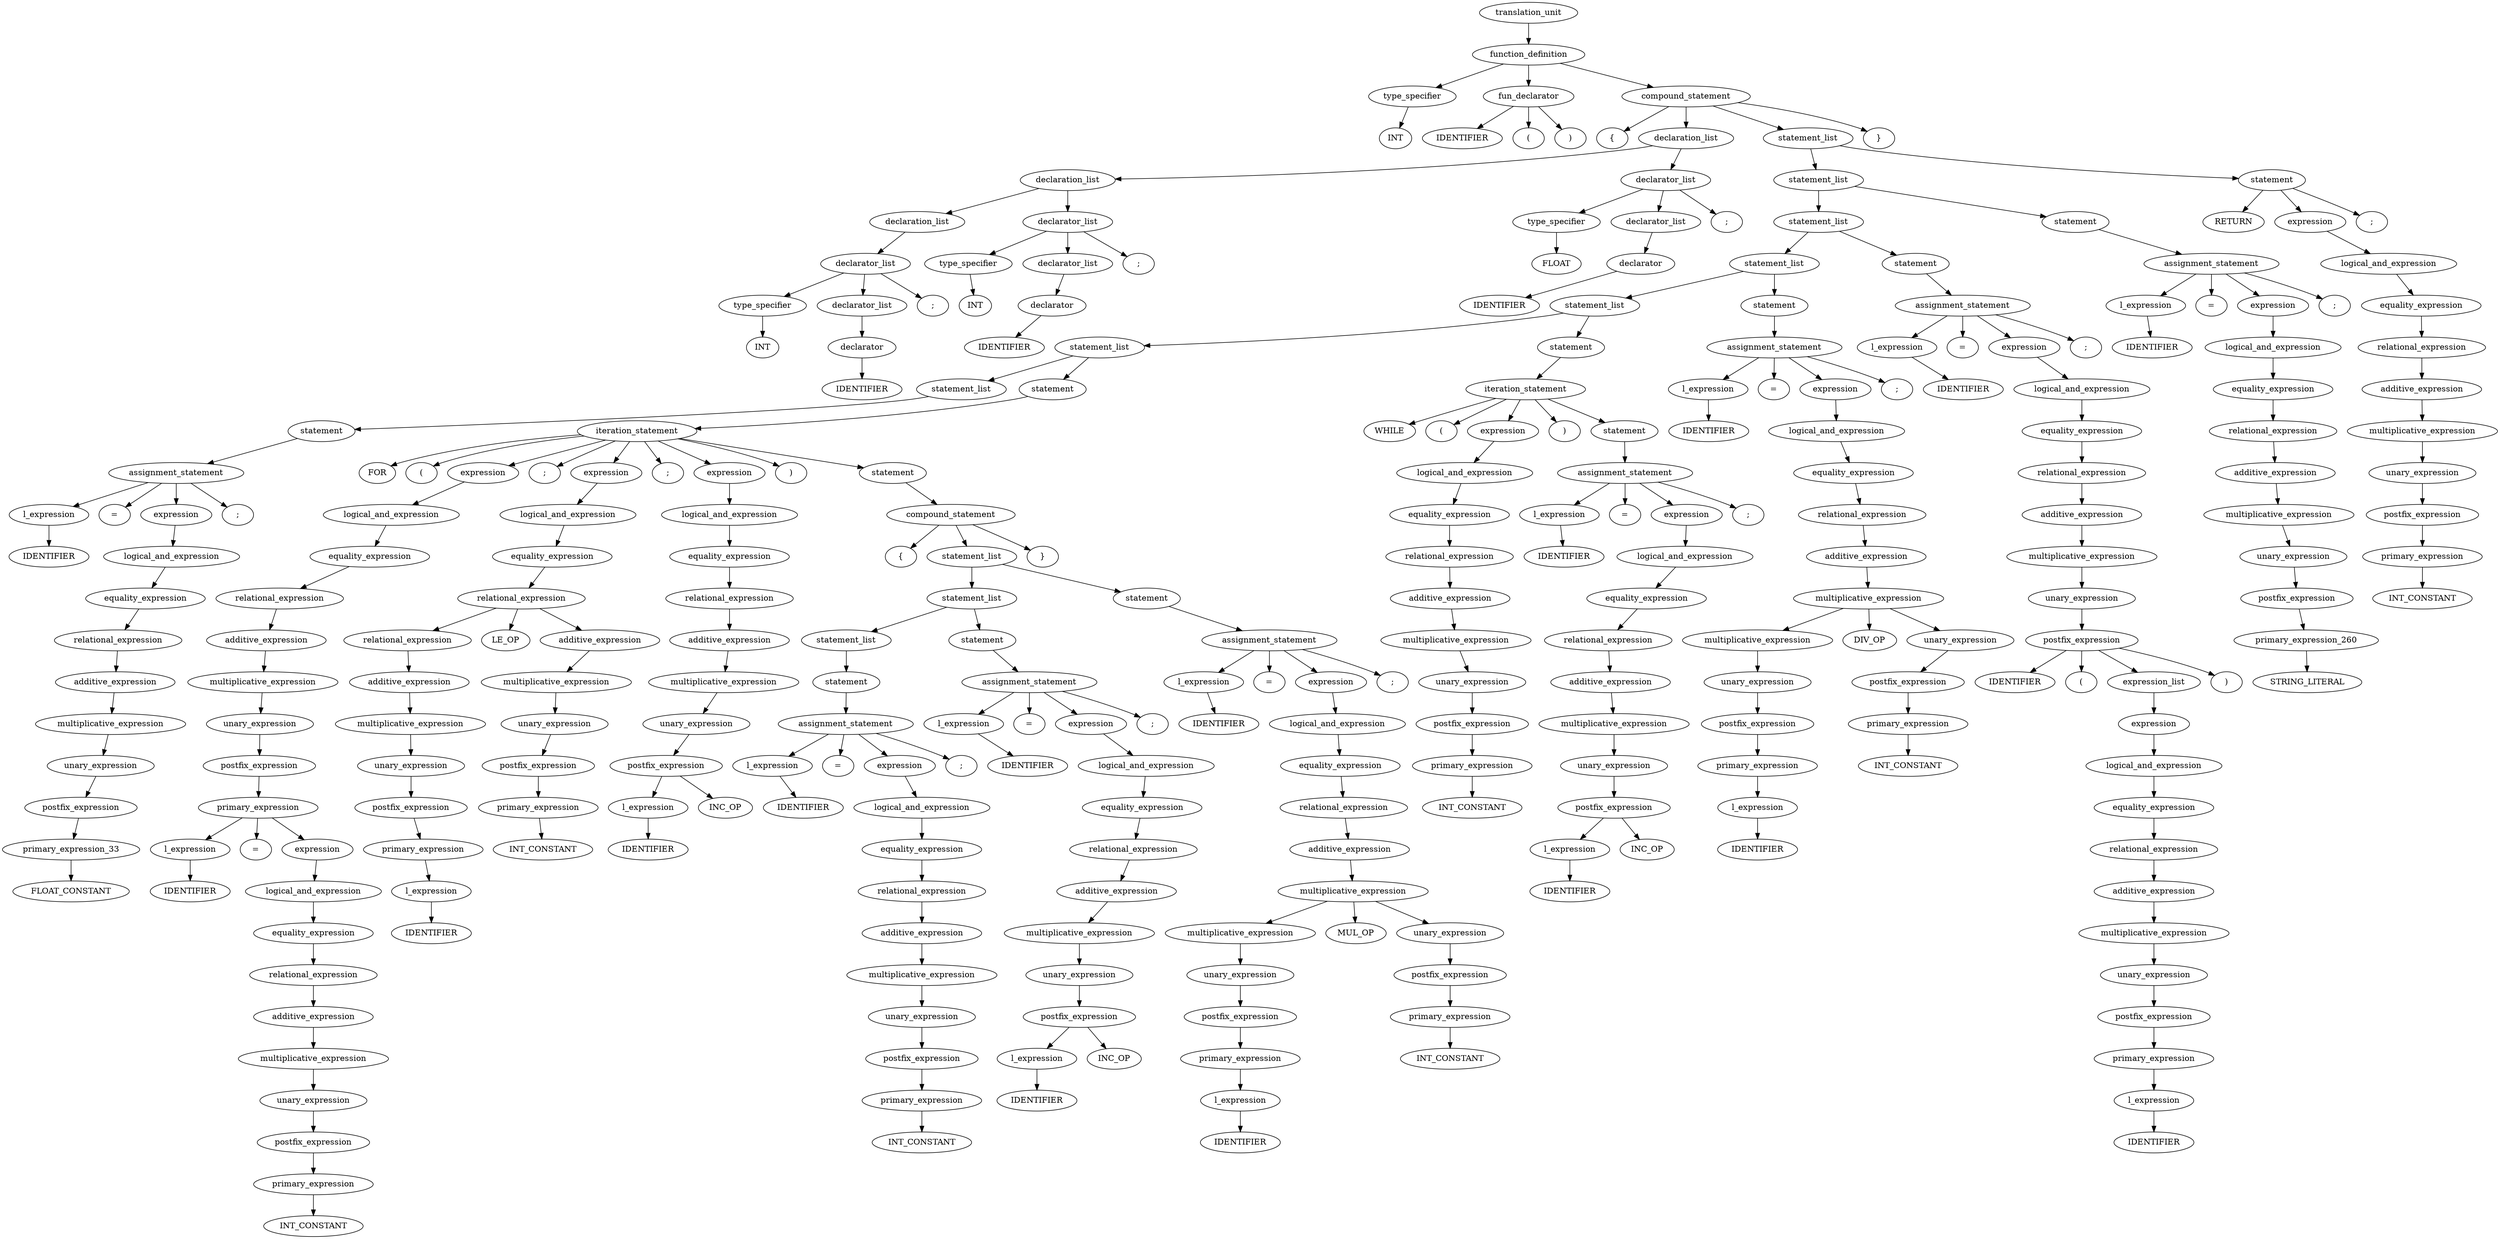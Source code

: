 strict digraph G{
	ordering=out
	rank=same
	type_specifier_1 [label="type_specifier"]
	TERMINAL_2 [label="INT"]
	type_specifier_1 -> TERMINAL_2
	fun_declarator_3 [label="fun_declarator"]
	TERMINAL_4 [label="IDENTIFIER"]
	TERMINAL_5 [label="("]
	TERMINAL_6 [label=")"]
	fun_declarator_3 -> TERMINAL_4
	fun_declarator_3 -> TERMINAL_5
	fun_declarator_3 -> TERMINAL_6
	type_specifier_7 [label="type_specifier"]
	TERMINAL_8 [label="INT"]
	type_specifier_7 -> TERMINAL_8
	declarator_9 [label="declarator"]
	TERMINAL_10 [label="IDENTIFIER"]
	declarator_9 -> TERMINAL_10
	declarator_list_11 [label="declarator_list"]
	declarator_list_11 -> declarator_9
	declaration_12 [label="declarator_list"]
	TERMINAL_13 [label=";"]
	declaration_12 -> type_specifier_7
	declaration_12 -> declarator_list_11
	declaration_12 -> TERMINAL_13
	declaration_list_14 [label="declaration_list"]
	declaration_list_14 -> declaration_12
	type_specifier_15 [label="type_specifier"]
	TERMINAL_16 [label="INT"]
	type_specifier_15 -> TERMINAL_16
	declarator_17 [label="declarator"]
	TERMINAL_18 [label="IDENTIFIER"]
	declarator_17 -> TERMINAL_18
	declarator_list_19 [label="declarator_list"]
	declarator_list_19 -> declarator_17
	declaration_20 [label="declarator_list"]
	TERMINAL_21 [label=";"]
	declaration_20 -> type_specifier_15
	declaration_20 -> declarator_list_19
	declaration_20 -> TERMINAL_21
	declaration_list_22 [label="declaration_list"]
	declaration_list_22 -> declaration_list_14
	declaration_list_22 -> declaration_20
	type_specifier_23 [label="type_specifier"]
	TERMINAL_24 [label="FLOAT"]
	type_specifier_23 -> TERMINAL_24
	declarator_25 [label="declarator"]
	TERMINAL_26 [label="IDENTIFIER"]
	declarator_25 -> TERMINAL_26
	declarator_list_27 [label="declarator_list"]
	declarator_list_27 -> declarator_25
	declaration_28 [label="declarator_list"]
	TERMINAL_29 [label=";"]
	declaration_28 -> type_specifier_23
	declaration_28 -> declarator_list_27
	declaration_28 -> TERMINAL_29
	declaration_list_30 [label="declaration_list"]
	declaration_list_30 -> declaration_list_22
	declaration_list_30 -> declaration_28
	l_expression_31 [label="l_expression"]
	TERMINAL_32 [label="IDENTIFIER"]
	l_expression_31 -> TERMINAL_32
	TERMINAL_34 [label="FLOAT_CONSTANT"]
	primary_expression_33 -> TERMINAL_34
	postfix_expression_35 [label="postfix_expression"]
	postfix_expression_35 -> primary_expression_33
	unary_expression_36 [label="unary_expression"]
	unary_expression_36 -> postfix_expression_35
	multiplicative_expression_37 [label="multiplicative_expression"]
	multiplicative_expression_37 -> unary_expression_36
	additive_expression_38 [label="additive_expression"]
	additive_expression_38 -> multiplicative_expression_37
	relational_expression_39 [label="relational_expression"]
	relational_expression_39 -> additive_expression_38
	equality_expression_40 [label="equality_expression"]
	equality_expression_40 -> relational_expression_39
	logical_and_expression_41 [label="logical_and_expression"]
	logical_and_expression_41 -> equality_expression_40
	expression_42 [label="expression"]
	expression_42 -> logical_and_expression_41
	assignment_statement_43 [label="assignment_statement"]
	TERMINAL_44 [label="="]
	TERMINAL_45 [label=";"]
	assignment_statement_43 -> l_expression_31
	assignment_statement_43 -> TERMINAL_44
	assignment_statement_43 -> expression_42
	assignment_statement_43 -> TERMINAL_45
	statement_46 [label="statement"]
	statement_46 -> assignment_statement_43
	statement_list_47 [label="statement_list"]
	statement_list_47 -> statement_46
	l_expression_48 [label="l_expression"]
	TERMINAL_49 [label="IDENTIFIER"]
	l_expression_48 -> TERMINAL_49
	primary_expression_50 [label="primary_expression"]
	TERMINAL_51 [label="INT_CONSTANT"]
	primary_expression_50 -> TERMINAL_51
	postfix_expression_52 [label="postfix_expression"]
	postfix_expression_52 -> primary_expression_50
	unary_expression_53 [label="unary_expression"]
	unary_expression_53 -> postfix_expression_52
	multiplicative_expression_54 [label="multiplicative_expression"]
	multiplicative_expression_54 -> unary_expression_53
	additive_expression_55 [label="additive_expression"]
	additive_expression_55 -> multiplicative_expression_54
	relational_expression_56 [label="relational_expression"]
	relational_expression_56 -> additive_expression_55
	equality_expression_57 [label="equality_expression"]
	equality_expression_57 -> relational_expression_56
	logical_and_expression_58 [label="logical_and_expression"]
	logical_and_expression_58 -> equality_expression_57
	expression_59 [label="expression"]
	expression_59 -> logical_and_expression_58
	primary_expression_60 [label="primary_expression"]
	TERMINAL_61 [label="="]
	primary_expression_60 -> l_expression_48
	primary_expression_60 -> TERMINAL_61
	primary_expression_60 -> expression_59
	postfix_expression_62 [label="postfix_expression"]
	postfix_expression_62 -> primary_expression_60
	unary_expression_63 [label="unary_expression"]
	unary_expression_63 -> postfix_expression_62
	multiplicative_expression_64 [label="multiplicative_expression"]
	multiplicative_expression_64 -> unary_expression_63
	additive_expression_65 [label="additive_expression"]
	additive_expression_65 -> multiplicative_expression_64
	relational_expression_66 [label="relational_expression"]
	relational_expression_66 -> additive_expression_65
	equality_expression_67 [label="equality_expression"]
	equality_expression_67 -> relational_expression_66
	logical_and_expression_68 [label="logical_and_expression"]
	logical_and_expression_68 -> equality_expression_67
	expression_69 [label="expression"]
	expression_69 -> logical_and_expression_68
	l_expression_70 [label="l_expression"]
	TERMINAL_71 [label="IDENTIFIER"]
	l_expression_70 -> TERMINAL_71
	primary_expression_72 [label="primary_expression"]
	primary_expression_72 -> l_expression_70
	postfix_expression_73 [label="postfix_expression"]
	postfix_expression_73 -> primary_expression_72
	unary_expression_74 [label="unary_expression"]
	unary_expression_74 -> postfix_expression_73
	multiplicative_expression_75 [label="multiplicative_expression"]
	multiplicative_expression_75 -> unary_expression_74
	additive_expression_76 [label="additive_expression"]
	additive_expression_76 -> multiplicative_expression_75
	relational_expression_77 [label="relational_expression"]
	relational_expression_77 -> additive_expression_76
	primary_expression_78 [label="primary_expression"]
	TERMINAL_79 [label="INT_CONSTANT"]
	primary_expression_78 -> TERMINAL_79
	postfix_expression_80 [label="postfix_expression"]
	postfix_expression_80 -> primary_expression_78
	unary_expression_81 [label="unary_expression"]
	unary_expression_81 -> postfix_expression_80
	multiplicative_expression_82 [label="multiplicative_expression"]
	multiplicative_expression_82 -> unary_expression_81
	additive_expression_83 [label="additive_expression"]
	additive_expression_83 -> multiplicative_expression_82
	relational_expression_84 [label="relational_expression"]
	TERMINAL_85 [label="LE_OP"]
	relational_expression_84 -> relational_expression_77
	relational_expression_84 -> TERMINAL_85
	relational_expression_84 -> additive_expression_83
	equality_expression_86 [label="equality_expression"]
	equality_expression_86 -> relational_expression_84
	logical_and_expression_87 [label="logical_and_expression"]
	logical_and_expression_87 -> equality_expression_86
	expression_88 [label="expression"]
	expression_88 -> logical_and_expression_87
	l_expression_89 [label="l_expression"]
	TERMINAL_90 [label="IDENTIFIER"]
	l_expression_89 -> TERMINAL_90
	postfix_expression_91 [label="postfix_expression"]
	TERMINAL_92 [label="INC_OP"]
	postfix_expression_91 -> l_expression_89
	postfix_expression_91 -> TERMINAL_92
	unary_expression_93 [label="unary_expression"]
	unary_expression_93 -> postfix_expression_91
	multiplicative_expression_94 [label="multiplicative_expression"]
	multiplicative_expression_94 -> unary_expression_93
	additive_expression_95 [label="additive_expression"]
	additive_expression_95 -> multiplicative_expression_94
	relational_expression_96 [label="relational_expression"]
	relational_expression_96 -> additive_expression_95
	equality_expression_97 [label="equality_expression"]
	equality_expression_97 -> relational_expression_96
	logical_and_expression_98 [label="logical_and_expression"]
	logical_and_expression_98 -> equality_expression_97
	expression_99 [label="expression"]
	expression_99 -> logical_and_expression_98
	l_expression_100 [label="l_expression"]
	TERMINAL_101 [label="IDENTIFIER"]
	l_expression_100 -> TERMINAL_101
	primary_expression_102 [label="primary_expression"]
	TERMINAL_103 [label="INT_CONSTANT"]
	primary_expression_102 -> TERMINAL_103
	postfix_expression_104 [label="postfix_expression"]
	postfix_expression_104 -> primary_expression_102
	unary_expression_105 [label="unary_expression"]
	unary_expression_105 -> postfix_expression_104
	multiplicative_expression_106 [label="multiplicative_expression"]
	multiplicative_expression_106 -> unary_expression_105
	additive_expression_107 [label="additive_expression"]
	additive_expression_107 -> multiplicative_expression_106
	relational_expression_108 [label="relational_expression"]
	relational_expression_108 -> additive_expression_107
	equality_expression_109 [label="equality_expression"]
	equality_expression_109 -> relational_expression_108
	logical_and_expression_110 [label="logical_and_expression"]
	logical_and_expression_110 -> equality_expression_109
	expression_111 [label="expression"]
	expression_111 -> logical_and_expression_110
	assignment_statement_112 [label="assignment_statement"]
	TERMINAL_113 [label="="]
	TERMINAL_114 [label=";"]
	assignment_statement_112 -> l_expression_100
	assignment_statement_112 -> TERMINAL_113
	assignment_statement_112 -> expression_111
	assignment_statement_112 -> TERMINAL_114
	statement_115 [label="statement"]
	statement_115 -> assignment_statement_112
	statement_list_116 [label="statement_list"]
	statement_list_116 -> statement_115
	l_expression_117 [label="l_expression"]
	TERMINAL_118 [label="IDENTIFIER"]
	l_expression_117 -> TERMINAL_118
	l_expression_119 [label="l_expression"]
	TERMINAL_120 [label="IDENTIFIER"]
	l_expression_119 -> TERMINAL_120
	postfix_expression_121 [label="postfix_expression"]
	TERMINAL_122 [label="INC_OP"]
	postfix_expression_121 -> l_expression_119
	postfix_expression_121 -> TERMINAL_122
	unary_expression_123 [label="unary_expression"]
	unary_expression_123 -> postfix_expression_121
	multiplicative_expression_124 [label="multiplicative_expression"]
	multiplicative_expression_124 -> unary_expression_123
	additive_expression_125 [label="additive_expression"]
	additive_expression_125 -> multiplicative_expression_124
	relational_expression_126 [label="relational_expression"]
	relational_expression_126 -> additive_expression_125
	equality_expression_127 [label="equality_expression"]
	equality_expression_127 -> relational_expression_126
	logical_and_expression_128 [label="logical_and_expression"]
	logical_and_expression_128 -> equality_expression_127
	expression_129 [label="expression"]
	expression_129 -> logical_and_expression_128
	assignment_statement_130 [label="assignment_statement"]
	TERMINAL_131 [label="="]
	TERMINAL_132 [label=";"]
	assignment_statement_130 -> l_expression_117
	assignment_statement_130 -> TERMINAL_131
	assignment_statement_130 -> expression_129
	assignment_statement_130 -> TERMINAL_132
	statement_133 [label="statement"]
	statement_133 -> assignment_statement_130
	statement_list_134 [label="statement_list"]
	statement_list_134 -> statement_list_116
	statement_list_134 -> statement_133
	l_expression_135 [label="l_expression"]
	TERMINAL_136 [label="IDENTIFIER"]
	l_expression_135 -> TERMINAL_136
	l_expression_137 [label="l_expression"]
	TERMINAL_138 [label="IDENTIFIER"]
	l_expression_137 -> TERMINAL_138
	primary_expression_139 [label="primary_expression"]
	primary_expression_139 -> l_expression_137
	postfix_expression_140 [label="postfix_expression"]
	postfix_expression_140 -> primary_expression_139
	unary_expression_141 [label="unary_expression"]
	unary_expression_141 -> postfix_expression_140
	multiplicative_expression_142 [label="multiplicative_expression"]
	multiplicative_expression_142 -> unary_expression_141
	primary_expression_143 [label="primary_expression"]
	TERMINAL_144 [label="INT_CONSTANT"]
	primary_expression_143 -> TERMINAL_144
	postfix_expression_145 [label="postfix_expression"]
	postfix_expression_145 -> primary_expression_143
	unary_expression_146 [label="unary_expression"]
	unary_expression_146 -> postfix_expression_145
	multiplicative_expression_147 [label="multiplicative_expression"]
	TERMINAL_148 [label="MUL_OP"]
	multiplicative_expression_147 -> multiplicative_expression_142
	multiplicative_expression_147 -> TERMINAL_148
	multiplicative_expression_147 -> unary_expression_146
	additive_expression_149 [label="additive_expression"]
	additive_expression_149 -> multiplicative_expression_147
	relational_expression_150 [label="relational_expression"]
	relational_expression_150 -> additive_expression_149
	equality_expression_151 [label="equality_expression"]
	equality_expression_151 -> relational_expression_150
	logical_and_expression_152 [label="logical_and_expression"]
	logical_and_expression_152 -> equality_expression_151
	expression_153 [label="expression"]
	expression_153 -> logical_and_expression_152
	assignment_statement_154 [label="assignment_statement"]
	TERMINAL_155 [label="="]
	TERMINAL_156 [label=";"]
	assignment_statement_154 -> l_expression_135
	assignment_statement_154 -> TERMINAL_155
	assignment_statement_154 -> expression_153
	assignment_statement_154 -> TERMINAL_156
	statement_157 [label="statement"]
	statement_157 -> assignment_statement_154
	statement_list_158 [label="statement_list"]
	statement_list_158 -> statement_list_134
	statement_list_158 -> statement_157
	compound_statement_159 [label="compound_statement"]
	TERMINAL_160 [label="{"]
	TERMINAL_161 [label="}"]
	compound_statement_159 -> TERMINAL_160
	compound_statement_159 -> statement_list_158
	compound_statement_159 -> TERMINAL_161
	statement_162 [label="statement"]
	statement_162 -> compound_statement_159
	iteration_statement_163 [label="iteration_statement"]
	TERMINAL_164 [label="FOR"]
	TERMINAL_165 [label="("]
	TERMINAL_166 [label=";"]
	TERMINAL_167 [label=";"]
	TERMINAL_168 [label=")"]
	iteration_statement_163 -> TERMINAL_164
	iteration_statement_163 -> TERMINAL_165
	iteration_statement_163 -> expression_69
	iteration_statement_163 -> TERMINAL_166
	iteration_statement_163 -> expression_88
	iteration_statement_163 -> TERMINAL_167
	iteration_statement_163 -> expression_99
	iteration_statement_163 -> TERMINAL_168
	iteration_statement_163 -> statement_162
	statement_169 [label="statement"]
	statement_169 -> iteration_statement_163
	statement_list_170 [label="statement_list"]
	statement_list_170 -> statement_list_47
	statement_list_170 -> statement_169
	primary_expression_171 [label="primary_expression"]
	TERMINAL_172 [label="INT_CONSTANT"]
	primary_expression_171 -> TERMINAL_172
	postfix_expression_173 [label="postfix_expression"]
	postfix_expression_173 -> primary_expression_171
	unary_expression_174 [label="unary_expression"]
	unary_expression_174 -> postfix_expression_173
	multiplicative_expression_175 [label="multiplicative_expression"]
	multiplicative_expression_175 -> unary_expression_174
	additive_expression_176 [label="additive_expression"]
	additive_expression_176 -> multiplicative_expression_175
	relational_expression_177 [label="relational_expression"]
	relational_expression_177 -> additive_expression_176
	equality_expression_178 [label="equality_expression"]
	equality_expression_178 -> relational_expression_177
	logical_and_expression_179 [label="logical_and_expression"]
	logical_and_expression_179 -> equality_expression_178
	expression_180 [label="expression"]
	expression_180 -> logical_and_expression_179
	l_expression_181 [label="l_expression"]
	TERMINAL_182 [label="IDENTIFIER"]
	l_expression_181 -> TERMINAL_182
	l_expression_183 [label="l_expression"]
	TERMINAL_184 [label="IDENTIFIER"]
	l_expression_183 -> TERMINAL_184
	postfix_expression_185 [label="postfix_expression"]
	TERMINAL_186 [label="INC_OP"]
	postfix_expression_185 -> l_expression_183
	postfix_expression_185 -> TERMINAL_186
	unary_expression_187 [label="unary_expression"]
	unary_expression_187 -> postfix_expression_185
	multiplicative_expression_188 [label="multiplicative_expression"]
	multiplicative_expression_188 -> unary_expression_187
	additive_expression_189 [label="additive_expression"]
	additive_expression_189 -> multiplicative_expression_188
	relational_expression_190 [label="relational_expression"]
	relational_expression_190 -> additive_expression_189
	equality_expression_191 [label="equality_expression"]
	equality_expression_191 -> relational_expression_190
	logical_and_expression_192 [label="logical_and_expression"]
	logical_and_expression_192 -> equality_expression_191
	expression_193 [label="expression"]
	expression_193 -> logical_and_expression_192
	assignment_statement_194 [label="assignment_statement"]
	TERMINAL_195 [label="="]
	TERMINAL_196 [label=";"]
	assignment_statement_194 -> l_expression_181
	assignment_statement_194 -> TERMINAL_195
	assignment_statement_194 -> expression_193
	assignment_statement_194 -> TERMINAL_196
	statement_197 [label="statement"]
	statement_197 -> assignment_statement_194
	iteration_statement_198 [label="iteration_statement"]
	TERMINAL_199 [label="WHILE"]
	TERMINAL_200 [label="("]
	TERMINAL_201 [label=")"]
	iteration_statement_198 -> TERMINAL_199
	iteration_statement_198 -> TERMINAL_200
	iteration_statement_198 -> expression_180
	iteration_statement_198 -> TERMINAL_201
	iteration_statement_198 -> statement_197
	statement_202 [label="statement"]
	statement_202 -> iteration_statement_198
	statement_list_203 [label="statement_list"]
	statement_list_203 -> statement_list_170
	statement_list_203 -> statement_202
	l_expression_204 [label="l_expression"]
	TERMINAL_205 [label="IDENTIFIER"]
	l_expression_204 -> TERMINAL_205
	l_expression_206 [label="l_expression"]
	TERMINAL_207 [label="IDENTIFIER"]
	l_expression_206 -> TERMINAL_207
	primary_expression_208 [label="primary_expression"]
	primary_expression_208 -> l_expression_206
	postfix_expression_209 [label="postfix_expression"]
	postfix_expression_209 -> primary_expression_208
	unary_expression_210 [label="unary_expression"]
	unary_expression_210 -> postfix_expression_209
	multiplicative_expression_211 [label="multiplicative_expression"]
	multiplicative_expression_211 -> unary_expression_210
	primary_expression_212 [label="primary_expression"]
	TERMINAL_213 [label="INT_CONSTANT"]
	primary_expression_212 -> TERMINAL_213
	postfix_expression_214 [label="postfix_expression"]
	postfix_expression_214 -> primary_expression_212
	unary_expression_215 [label="unary_expression"]
	unary_expression_215 -> postfix_expression_214
	multiplicative_expression_216 [label="multiplicative_expression"]
	TERMINAL_217 [label="DIV_OP"]
	multiplicative_expression_216 -> multiplicative_expression_211
	multiplicative_expression_216 -> TERMINAL_217
	multiplicative_expression_216 -> unary_expression_215
	additive_expression_218 [label="additive_expression"]
	additive_expression_218 -> multiplicative_expression_216
	relational_expression_219 [label="relational_expression"]
	relational_expression_219 -> additive_expression_218
	equality_expression_220 [label="equality_expression"]
	equality_expression_220 -> relational_expression_219
	logical_and_expression_221 [label="logical_and_expression"]
	logical_and_expression_221 -> equality_expression_220
	expression_222 [label="expression"]
	expression_222 -> logical_and_expression_221
	assignment_statement_223 [label="assignment_statement"]
	TERMINAL_224 [label="="]
	TERMINAL_225 [label=";"]
	assignment_statement_223 -> l_expression_204
	assignment_statement_223 -> TERMINAL_224
	assignment_statement_223 -> expression_222
	assignment_statement_223 -> TERMINAL_225
	statement_226 [label="statement"]
	statement_226 -> assignment_statement_223
	statement_list_227 [label="statement_list"]
	statement_list_227 -> statement_list_203
	statement_list_227 -> statement_226
	l_expression_228 [label="l_expression"]
	TERMINAL_229 [label="IDENTIFIER"]
	l_expression_228 -> TERMINAL_229
	l_expression_230 [label="l_expression"]
	TERMINAL_231 [label="IDENTIFIER"]
	l_expression_230 -> TERMINAL_231
	primary_expression_232 [label="primary_expression"]
	primary_expression_232 -> l_expression_230
	postfix_expression_233 [label="postfix_expression"]
	postfix_expression_233 -> primary_expression_232
	unary_expression_234 [label="unary_expression"]
	unary_expression_234 -> postfix_expression_233
	multiplicative_expression_235 [label="multiplicative_expression"]
	multiplicative_expression_235 -> unary_expression_234
	additive_expression_236 [label="additive_expression"]
	additive_expression_236 -> multiplicative_expression_235
	relational_expression_237 [label="relational_expression"]
	relational_expression_237 -> additive_expression_236
	equality_expression_238 [label="equality_expression"]
	equality_expression_238 -> relational_expression_237
	logical_and_expression_239 [label="logical_and_expression"]
	logical_and_expression_239 -> equality_expression_238
	expression_240 [label="expression"]
	expression_240 -> logical_and_expression_239
	expression_list_241 [label="expression_list"]
	expression_list_241 -> expression_240
	postfix_expression_242 [label="postfix_expression"]
	TERMINAL_243 [label="IDENTIFIER"]
	TERMINAL_244 [label="("]
	TERMINAL_245 [label=")"]
	postfix_expression_242 -> TERMINAL_243
	postfix_expression_242 -> TERMINAL_244
	postfix_expression_242 -> expression_list_241
	postfix_expression_242 -> TERMINAL_245
	unary_expression_246 [label="unary_expression"]
	unary_expression_246 -> postfix_expression_242
	multiplicative_expression_247 [label="multiplicative_expression"]
	multiplicative_expression_247 -> unary_expression_246
	additive_expression_248 [label="additive_expression"]
	additive_expression_248 -> multiplicative_expression_247
	relational_expression_249 [label="relational_expression"]
	relational_expression_249 -> additive_expression_248
	equality_expression_250 [label="equality_expression"]
	equality_expression_250 -> relational_expression_249
	logical_and_expression_251 [label="logical_and_expression"]
	logical_and_expression_251 -> equality_expression_250
	expression_252 [label="expression"]
	expression_252 -> logical_and_expression_251
	assignment_statement_253 [label="assignment_statement"]
	TERMINAL_254 [label="="]
	TERMINAL_255 [label=";"]
	assignment_statement_253 -> l_expression_228
	assignment_statement_253 -> TERMINAL_254
	assignment_statement_253 -> expression_252
	assignment_statement_253 -> TERMINAL_255
	statement_256 [label="statement"]
	statement_256 -> assignment_statement_253
	statement_list_257 [label="statement_list"]
	statement_list_257 -> statement_list_227
	statement_list_257 -> statement_256
	l_expression_258 [label="l_expression"]
	TERMINAL_259 [label="IDENTIFIER"]
	l_expression_258 -> TERMINAL_259
	TERMINAL_261 [label="STRING_LITERAL"]
	primary_expression_260 -> TERMINAL_261
	postfix_expression_262 [label="postfix_expression"]
	postfix_expression_262 -> primary_expression_260
	unary_expression_263 [label="unary_expression"]
	unary_expression_263 -> postfix_expression_262
	multiplicative_expression_264 [label="multiplicative_expression"]
	multiplicative_expression_264 -> unary_expression_263
	additive_expression_265 [label="additive_expression"]
	additive_expression_265 -> multiplicative_expression_264
	relational_expression_266 [label="relational_expression"]
	relational_expression_266 -> additive_expression_265
	equality_expression_267 [label="equality_expression"]
	equality_expression_267 -> relational_expression_266
	logical_and_expression_268 [label="logical_and_expression"]
	logical_and_expression_268 -> equality_expression_267
	expression_269 [label="expression"]
	expression_269 -> logical_and_expression_268
	assignment_statement_270 [label="assignment_statement"]
	TERMINAL_271 [label="="]
	TERMINAL_272 [label=";"]
	assignment_statement_270 -> l_expression_258
	assignment_statement_270 -> TERMINAL_271
	assignment_statement_270 -> expression_269
	assignment_statement_270 -> TERMINAL_272
	statement_273 [label="statement"]
	statement_273 -> assignment_statement_270
	statement_list_274 [label="statement_list"]
	statement_list_274 -> statement_list_257
	statement_list_274 -> statement_273
	primary_expression_275 [label="primary_expression"]
	TERMINAL_276 [label="INT_CONSTANT"]
	primary_expression_275 -> TERMINAL_276
	postfix_expression_277 [label="postfix_expression"]
	postfix_expression_277 -> primary_expression_275
	unary_expression_278 [label="unary_expression"]
	unary_expression_278 -> postfix_expression_277
	multiplicative_expression_279 [label="multiplicative_expression"]
	multiplicative_expression_279 -> unary_expression_278
	additive_expression_280 [label="additive_expression"]
	additive_expression_280 -> multiplicative_expression_279
	relational_expression_281 [label="relational_expression"]
	relational_expression_281 -> additive_expression_280
	equality_expression_282 [label="equality_expression"]
	equality_expression_282 -> relational_expression_281
	logical_and_expression_283 [label="logical_and_expression"]
	logical_and_expression_283 -> equality_expression_282
	expression_284 [label="expression"]
	expression_284 -> logical_and_expression_283
	statement_285 [label="statement"]
	TERMINAL_286 [label="RETURN"]
	TERMINAL_287 [label=";"]
	statement_285 -> TERMINAL_286
	statement_285 -> expression_284
	statement_285 -> TERMINAL_287
	statement_list_288 [label="statement_list"]
	statement_list_288 -> statement_list_274
	statement_list_288 -> statement_285
	compound_statement_289 [label="compound_statement"]
	TERMINAL_290 [label="{"]
	TERMINAL_291 [label="}"]
	compound_statement_289 -> TERMINAL_290
	compound_statement_289 -> declaration_list_30
	compound_statement_289 -> statement_list_288
	compound_statement_289 -> TERMINAL_291
	function_definition_292 [label="function_definition"]
	function_definition_292 -> type_specifier_1
	function_definition_292 -> fun_declarator_3
	function_definition_292 -> compound_statement_289
	translation_unit_293 [label="translation_unit"]
	translation_unit_293 -> function_definition_292
}

